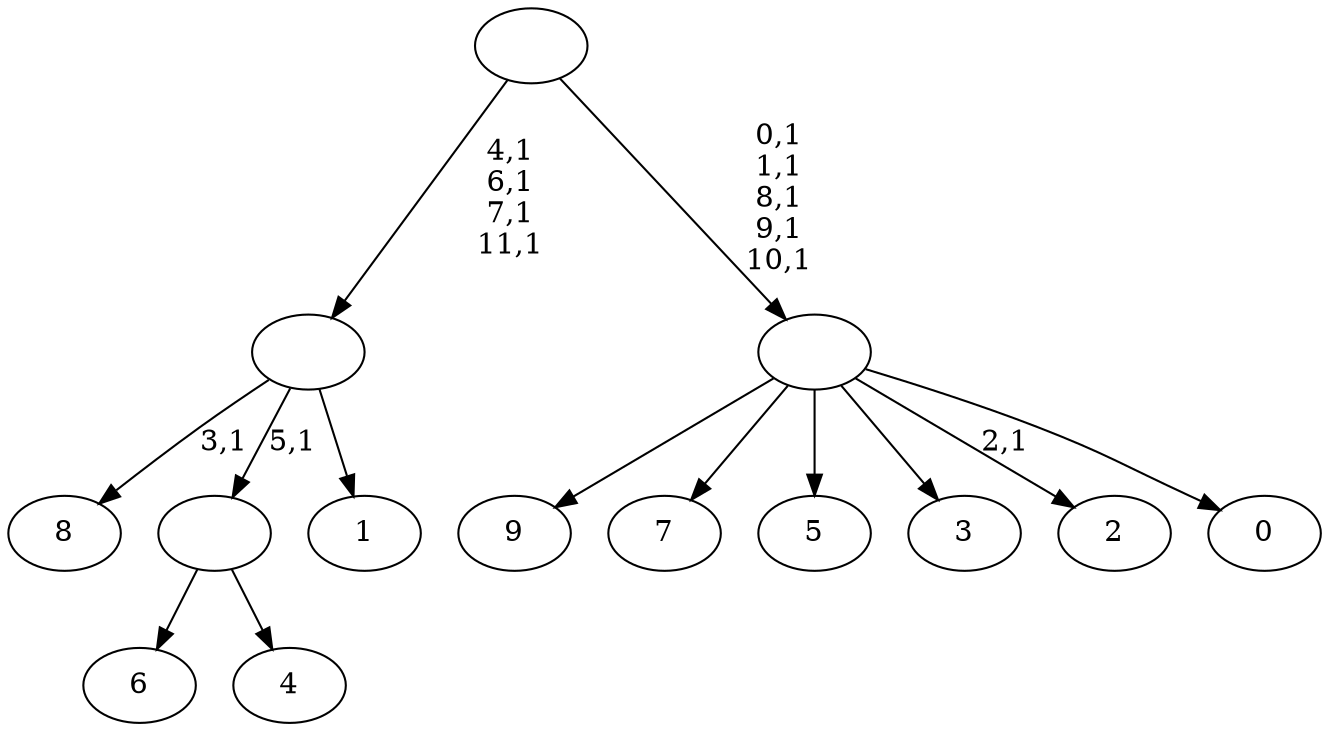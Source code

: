 digraph T {
	22 [label="9"]
	21 [label="8"]
	19 [label="7"]
	18 [label="6"]
	17 [label="5"]
	16 [label="4"]
	15 [label=""]
	14 [label="3"]
	13 [label="2"]
	11 [label="1"]
	10 [label=""]
	6 [label="0"]
	5 [label=""]
	0 [label=""]
	15 -> 18 [label=""]
	15 -> 16 [label=""]
	10 -> 21 [label="3,1"]
	10 -> 15 [label="5,1"]
	10 -> 11 [label=""]
	5 -> 13 [label="2,1"]
	5 -> 22 [label=""]
	5 -> 19 [label=""]
	5 -> 17 [label=""]
	5 -> 14 [label=""]
	5 -> 6 [label=""]
	0 -> 5 [label="0,1\n1,1\n8,1\n9,1\n10,1"]
	0 -> 10 [label="4,1\n6,1\n7,1\n11,1"]
}
